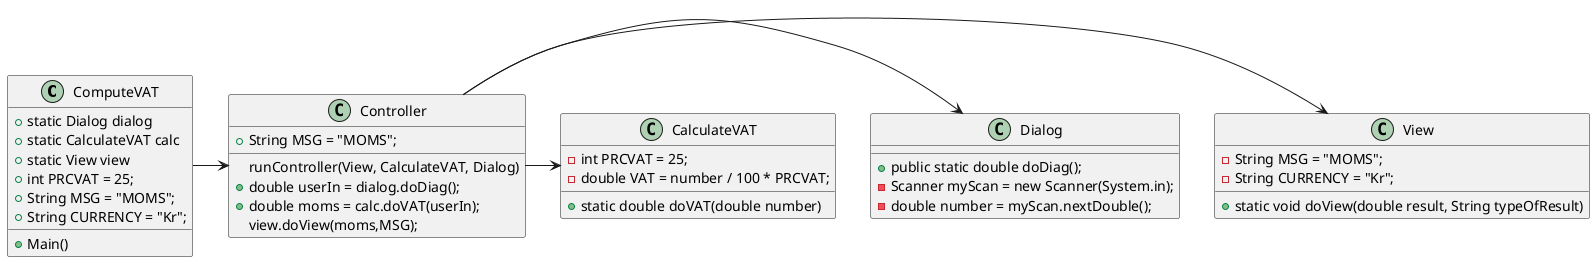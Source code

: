 @startuml

Class ComputeVAT{
     + static Dialog dialog
     + static CalculateVAT calc
     + static View view
     + int PRCVAT = 25;
     + String MSG = "MOMS";
     + String CURRENCY = "Kr";
     + Main()
}
ComputeVAT -> Controller
Class Controller{
    runController(View, CalculateVAT, Dialog)
    + String MSG = "MOMS";
    + double userIn = dialog.doDiag();
    + double moms = calc.doVAT(userIn);
    view.doView(moms,MSG);
}
Controller -> View


Class View{

    + static void doView(double result, String typeOfResult)
    - String MSG = "MOMS";
    - String CURRENCY = "Kr";

}

Controller -> Dialog

Class Dialog{
    + public static double doDiag();
    - Scanner myScan = new Scanner(System.in);
    - double number = myScan.nextDouble();

}

Controller -> CalculateVAT
Class CalculateVAT{
    + static double doVAT(double number)
    - int PRCVAT = 25;
    - double VAT = number / 100 * PRCVAT;

}

@enduml